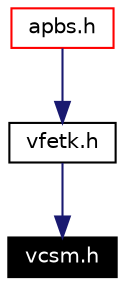 digraph inheritance
{
  Node154 [shape="box",label="vcsm.h",fontsize=10,height=0.2,width=0.4,fontname="Helvetica",color="black",style="filled" fontcolor="white"];
  Node155 -> Node154 [color="midnightblue",fontsize=10,style="solid",fontname="Helvetica"];
  Node155 [shape="box",label="vfetk.h",fontsize=10,height=0.2,width=0.4,fontname="Helvetica",color="black",URL="$vfetk_8h.html"];
  Node156 -> Node155 [color="midnightblue",fontsize=10,style="solid",fontname="Helvetica"];
  Node156 [shape="box",label="apbs.h",fontsize=10,height=0.2,width=0.4,fontname="Helvetica",color="red",URL="$apbs_8h.html"];
}
